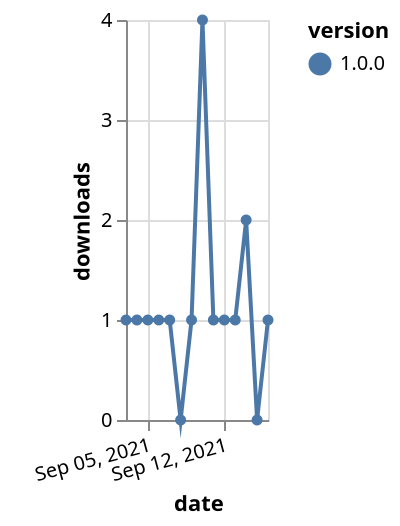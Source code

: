{"$schema": "https://vega.github.io/schema/vega-lite/v5.json", "description": "A simple bar chart with embedded data.", "data": {"values": [{"date": "2021-09-03", "total": 137, "delta": 1, "version": "1.0.0"}, {"date": "2021-09-04", "total": 138, "delta": 1, "version": "1.0.0"}, {"date": "2021-09-05", "total": 139, "delta": 1, "version": "1.0.0"}, {"date": "2021-09-06", "total": 140, "delta": 1, "version": "1.0.0"}, {"date": "2021-09-07", "total": 141, "delta": 1, "version": "1.0.0"}, {"date": "2021-09-08", "total": 141, "delta": 0, "version": "1.0.0"}, {"date": "2021-09-09", "total": 142, "delta": 1, "version": "1.0.0"}, {"date": "2021-09-10", "total": 146, "delta": 4, "version": "1.0.0"}, {"date": "2021-09-11", "total": 147, "delta": 1, "version": "1.0.0"}, {"date": "2021-09-12", "total": 148, "delta": 1, "version": "1.0.0"}, {"date": "2021-09-13", "total": 149, "delta": 1, "version": "1.0.0"}, {"date": "2021-09-14", "total": 151, "delta": 2, "version": "1.0.0"}, {"date": "2021-09-15", "total": 151, "delta": 0, "version": "1.0.0"}, {"date": "2021-09-16", "total": 152, "delta": 1, "version": "1.0.0"}]}, "width": "container", "mark": {"type": "line", "point": {"filled": true}}, "encoding": {"x": {"field": "date", "type": "temporal", "timeUnit": "yearmonthdate", "title": "date", "axis": {"labelAngle": -15}}, "y": {"field": "delta", "type": "quantitative", "title": "downloads"}, "color": {"field": "version", "type": "nominal"}, "tooltip": {"field": "delta"}}}